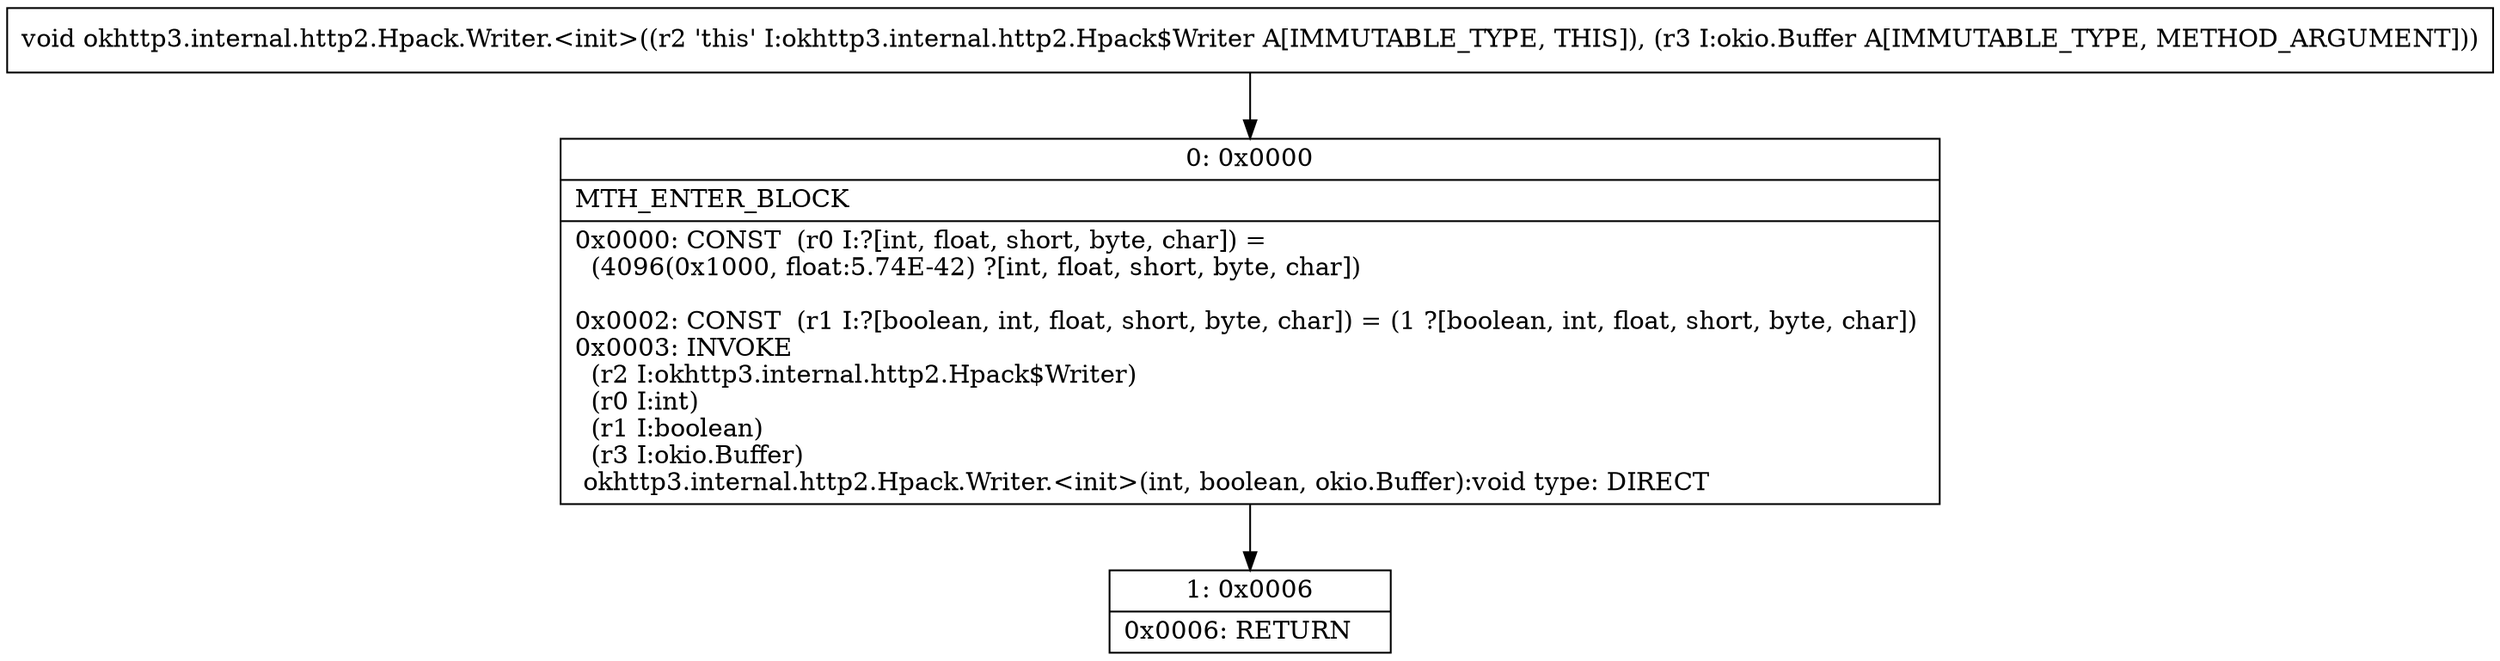 digraph "CFG forokhttp3.internal.http2.Hpack.Writer.\<init\>(Lokio\/Buffer;)V" {
Node_0 [shape=record,label="{0\:\ 0x0000|MTH_ENTER_BLOCK\l|0x0000: CONST  (r0 I:?[int, float, short, byte, char]) = \l  (4096(0x1000, float:5.74E\-42) ?[int, float, short, byte, char])\l \l0x0002: CONST  (r1 I:?[boolean, int, float, short, byte, char]) = (1 ?[boolean, int, float, short, byte, char]) \l0x0003: INVOKE  \l  (r2 I:okhttp3.internal.http2.Hpack$Writer)\l  (r0 I:int)\l  (r1 I:boolean)\l  (r3 I:okio.Buffer)\l okhttp3.internal.http2.Hpack.Writer.\<init\>(int, boolean, okio.Buffer):void type: DIRECT \l}"];
Node_1 [shape=record,label="{1\:\ 0x0006|0x0006: RETURN   \l}"];
MethodNode[shape=record,label="{void okhttp3.internal.http2.Hpack.Writer.\<init\>((r2 'this' I:okhttp3.internal.http2.Hpack$Writer A[IMMUTABLE_TYPE, THIS]), (r3 I:okio.Buffer A[IMMUTABLE_TYPE, METHOD_ARGUMENT])) }"];
MethodNode -> Node_0;
Node_0 -> Node_1;
}


